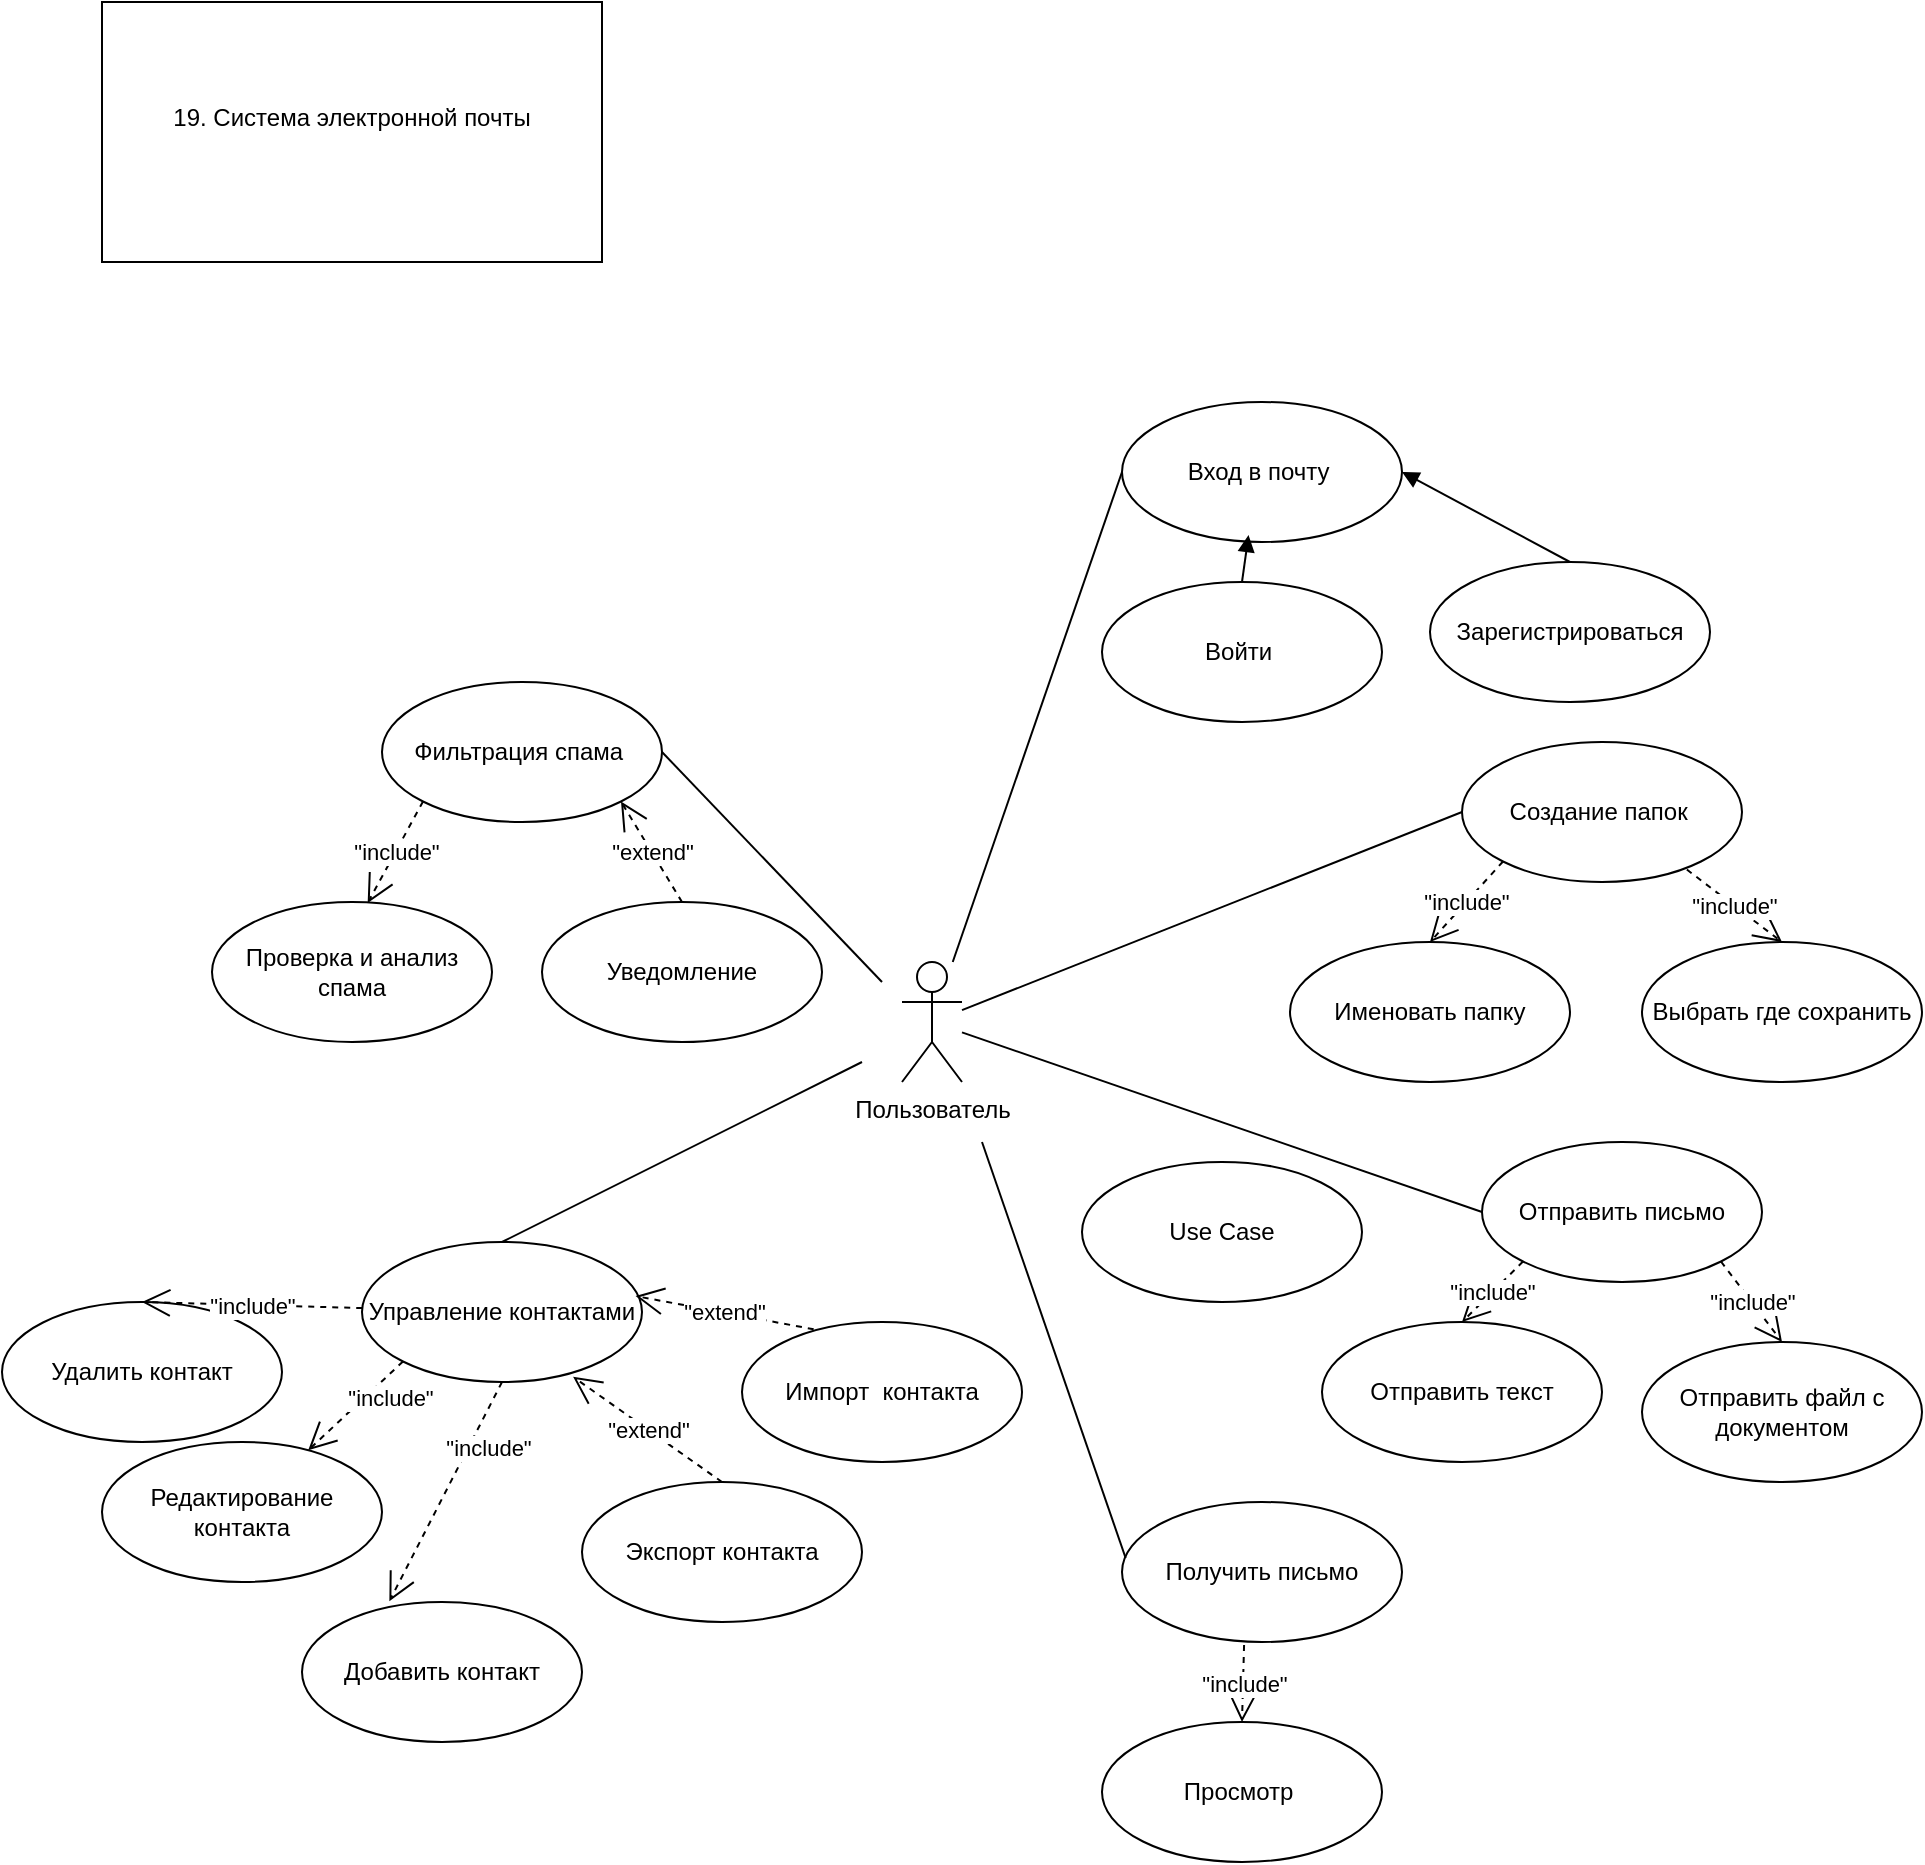 <mxfile version="24.7.17">
  <diagram id="F1PXj9JLkyc28KyTnMmw" name="Страница — 1">
    <mxGraphModel dx="1932" dy="1755" grid="1" gridSize="10" guides="1" tooltips="1" connect="1" arrows="1" fold="1" page="1" pageScale="1" pageWidth="827" pageHeight="1169" math="0" shadow="0">
      <root>
        <mxCell id="0" />
        <mxCell id="1" parent="0" />
        <mxCell id="Gx8ov3ut-1WUGGUcvixL-1" value="Вход в почту&amp;nbsp;" style="ellipse;whiteSpace=wrap;html=1;" parent="1" vertex="1">
          <mxGeometry x="190" y="30" width="140" height="70" as="geometry" />
        </mxCell>
        <mxCell id="Gx8ov3ut-1WUGGUcvixL-2" value="Пользователь" style="shape=umlActor;verticalLabelPosition=bottom;verticalAlign=top;html=1;outlineConnect=0;" parent="1" vertex="1">
          <mxGeometry x="80" y="310" width="30" height="60" as="geometry" />
        </mxCell>
        <mxCell id="Gx8ov3ut-1WUGGUcvixL-5" value="" style="endArrow=none;html=1;rounded=0;exitX=0;exitY=0.5;exitDx=0;exitDy=0;" parent="1" source="Gx8ov3ut-1WUGGUcvixL-1" target="Gx8ov3ut-1WUGGUcvixL-2" edge="1">
          <mxGeometry width="50" height="50" relative="1" as="geometry">
            <mxPoint x="390" y="250" as="sourcePoint" />
            <mxPoint x="440" y="200" as="targetPoint" />
          </mxGeometry>
        </mxCell>
        <mxCell id="Gx8ov3ut-1WUGGUcvixL-6" value="" style="endArrow=none;html=1;rounded=0;entryX=0;entryY=0.5;entryDx=0;entryDy=0;" parent="1" source="Gx8ov3ut-1WUGGUcvixL-2" target="35qopiL8yK1qIyyW-kb4-4" edge="1">
          <mxGeometry width="50" height="50" relative="1" as="geometry">
            <mxPoint x="400" y="110" as="sourcePoint" />
            <mxPoint x="340" y="245" as="targetPoint" />
          </mxGeometry>
        </mxCell>
        <mxCell id="35qopiL8yK1qIyyW-kb4-3" value="Получить письмо" style="ellipse;whiteSpace=wrap;html=1;" vertex="1" parent="1">
          <mxGeometry x="190" y="580" width="140" height="70" as="geometry" />
        </mxCell>
        <mxCell id="35qopiL8yK1qIyyW-kb4-4" value="Отправить письмо" style="ellipse;whiteSpace=wrap;html=1;" vertex="1" parent="1">
          <mxGeometry x="370" y="400" width="140" height="70" as="geometry" />
        </mxCell>
        <mxCell id="35qopiL8yK1qIyyW-kb4-7" value="Фильтрация спама&amp;nbsp;" style="ellipse;whiteSpace=wrap;html=1;" vertex="1" parent="1">
          <mxGeometry x="-180" y="170" width="140" height="70" as="geometry" />
        </mxCell>
        <mxCell id="35qopiL8yK1qIyyW-kb4-8" value="Создание папок&amp;nbsp;" style="ellipse;whiteSpace=wrap;html=1;" vertex="1" parent="1">
          <mxGeometry x="360" y="200" width="140" height="70" as="geometry" />
        </mxCell>
        <mxCell id="35qopiL8yK1qIyyW-kb4-9" value="Управление контактами" style="ellipse;whiteSpace=wrap;html=1;" vertex="1" parent="1">
          <mxGeometry x="-190" y="450" width="140" height="70" as="geometry" />
        </mxCell>
        <mxCell id="35qopiL8yK1qIyyW-kb4-10" value="Зарегистрироваться" style="ellipse;whiteSpace=wrap;html=1;" vertex="1" parent="1">
          <mxGeometry x="344" y="110" width="140" height="70" as="geometry" />
        </mxCell>
        <mxCell id="35qopiL8yK1qIyyW-kb4-11" value="Войти&amp;nbsp;" style="ellipse;whiteSpace=wrap;html=1;" vertex="1" parent="1">
          <mxGeometry x="180" y="120" width="140" height="70" as="geometry" />
        </mxCell>
        <mxCell id="35qopiL8yK1qIyyW-kb4-13" value="" style="html=1;verticalAlign=bottom;endArrow=block;curved=0;rounded=0;exitX=0.5;exitY=0;exitDx=0;exitDy=0;entryX=0.452;entryY=0.95;entryDx=0;entryDy=0;entryPerimeter=0;" edge="1" parent="1" source="35qopiL8yK1qIyyW-kb4-11" target="Gx8ov3ut-1WUGGUcvixL-1">
          <mxGeometry x="1" y="-296" width="80" relative="1" as="geometry">
            <mxPoint x="380" y="240" as="sourcePoint" />
            <mxPoint x="400" y="120" as="targetPoint" />
            <mxPoint x="79" y="-209" as="offset" />
          </mxGeometry>
        </mxCell>
        <mxCell id="35qopiL8yK1qIyyW-kb4-19" value="" style="html=1;verticalAlign=bottom;endArrow=block;curved=0;rounded=0;entryX=1;entryY=0.5;entryDx=0;entryDy=0;exitX=0.5;exitY=0;exitDx=0;exitDy=0;" edge="1" parent="1" source="35qopiL8yK1qIyyW-kb4-10" target="Gx8ov3ut-1WUGGUcvixL-1">
          <mxGeometry width="80" relative="1" as="geometry">
            <mxPoint x="390" y="280" as="sourcePoint" />
            <mxPoint x="470" y="280" as="targetPoint" />
          </mxGeometry>
        </mxCell>
        <mxCell id="35qopiL8yK1qIyyW-kb4-21" value="" style="endArrow=none;html=1;rounded=0;entryX=0;entryY=0.5;entryDx=0;entryDy=0;" edge="1" parent="1" source="Gx8ov3ut-1WUGGUcvixL-2" target="35qopiL8yK1qIyyW-kb4-8">
          <mxGeometry width="50" height="50" relative="1" as="geometry">
            <mxPoint x="400" y="410" as="sourcePoint" />
            <mxPoint x="450" y="360" as="targetPoint" />
          </mxGeometry>
        </mxCell>
        <mxCell id="35qopiL8yK1qIyyW-kb4-27" value="Именовать папку" style="ellipse;whiteSpace=wrap;html=1;" vertex="1" parent="1">
          <mxGeometry x="274" y="300" width="140" height="70" as="geometry" />
        </mxCell>
        <mxCell id="35qopiL8yK1qIyyW-kb4-28" value="&quot;include&quot;" style="endArrow=open;endSize=12;dashed=1;html=1;rounded=0;exitX=0;exitY=1;exitDx=0;exitDy=0;entryX=0.5;entryY=0;entryDx=0;entryDy=0;" edge="1" parent="1" source="35qopiL8yK1qIyyW-kb4-8" target="35qopiL8yK1qIyyW-kb4-27">
          <mxGeometry width="160" relative="1" as="geometry">
            <mxPoint x="330" y="220" as="sourcePoint" />
            <mxPoint x="490" y="220" as="targetPoint" />
          </mxGeometry>
        </mxCell>
        <mxCell id="35qopiL8yK1qIyyW-kb4-29" value="Выбрать где сохранить" style="ellipse;whiteSpace=wrap;html=1;" vertex="1" parent="1">
          <mxGeometry x="450" y="300" width="140" height="70" as="geometry" />
        </mxCell>
        <mxCell id="35qopiL8yK1qIyyW-kb4-30" value="&quot;include&quot;" style="endArrow=open;endSize=12;dashed=1;html=1;rounded=0;exitX=0.803;exitY=0.911;exitDx=0;exitDy=0;entryX=0.5;entryY=0;entryDx=0;entryDy=0;exitPerimeter=0;" edge="1" parent="1" source="35qopiL8yK1qIyyW-kb4-8" target="35qopiL8yK1qIyyW-kb4-29">
          <mxGeometry width="160" relative="1" as="geometry">
            <mxPoint x="351" y="300" as="sourcePoint" />
            <mxPoint x="310" y="350" as="targetPoint" />
          </mxGeometry>
        </mxCell>
        <mxCell id="35qopiL8yK1qIyyW-kb4-31" value="&lt;div&gt;19. Система электронной почты&lt;/div&gt;&lt;div&gt;&lt;br&gt;&lt;/div&gt;" style="html=1;whiteSpace=wrap;" vertex="1" parent="1">
          <mxGeometry x="-320" y="-170" width="250" height="130" as="geometry" />
        </mxCell>
        <mxCell id="35qopiL8yK1qIyyW-kb4-32" value="&quot;include&quot;" style="endArrow=open;endSize=12;dashed=1;html=1;rounded=0;exitX=0;exitY=1;exitDx=0;exitDy=0;" edge="1" parent="1" source="35qopiL8yK1qIyyW-kb4-33">
          <mxGeometry width="160" relative="1" as="geometry">
            <mxPoint x="381" y="290" as="sourcePoint" />
            <mxPoint x="330" y="530" as="targetPoint" />
            <Array as="points" />
          </mxGeometry>
        </mxCell>
        <mxCell id="35qopiL8yK1qIyyW-kb4-33" value="Отправить текст" style="ellipse;whiteSpace=wrap;html=1;" vertex="1" parent="1">
          <mxGeometry x="290" y="490" width="140" height="70" as="geometry" />
        </mxCell>
        <mxCell id="35qopiL8yK1qIyyW-kb4-35" value="Отправить файл с документом" style="ellipse;whiteSpace=wrap;html=1;" vertex="1" parent="1">
          <mxGeometry x="450" y="500" width="140" height="70" as="geometry" />
        </mxCell>
        <mxCell id="35qopiL8yK1qIyyW-kb4-36" value="&quot;include&quot;" style="endArrow=open;endSize=12;dashed=1;html=1;rounded=0;exitX=0;exitY=1;exitDx=0;exitDy=0;entryX=0.5;entryY=0;entryDx=0;entryDy=0;" edge="1" parent="1" source="35qopiL8yK1qIyyW-kb4-4" target="35qopiL8yK1qIyyW-kb4-33">
          <mxGeometry width="160" relative="1" as="geometry">
            <mxPoint x="381" y="290" as="sourcePoint" />
            <mxPoint x="330" y="330" as="targetPoint" />
          </mxGeometry>
        </mxCell>
        <mxCell id="35qopiL8yK1qIyyW-kb4-37" value="&quot;include&quot;" style="endArrow=open;endSize=12;dashed=1;html=1;rounded=0;exitX=1;exitY=1;exitDx=0;exitDy=0;entryX=0.5;entryY=0;entryDx=0;entryDy=0;" edge="1" parent="1" source="35qopiL8yK1qIyyW-kb4-4" target="35qopiL8yK1qIyyW-kb4-35">
          <mxGeometry width="160" relative="1" as="geometry">
            <mxPoint x="375" y="490" as="sourcePoint" />
            <mxPoint x="340" y="530" as="targetPoint" />
          </mxGeometry>
        </mxCell>
        <mxCell id="35qopiL8yK1qIyyW-kb4-38" value="" style="endArrow=none;html=1;rounded=0;entryX=0.013;entryY=0.4;entryDx=0;entryDy=0;entryPerimeter=0;" edge="1" parent="1" target="35qopiL8yK1qIyyW-kb4-3">
          <mxGeometry width="50" height="50" relative="1" as="geometry">
            <mxPoint x="120" y="400" as="sourcePoint" />
            <mxPoint x="380" y="400" as="targetPoint" />
          </mxGeometry>
        </mxCell>
        <mxCell id="35qopiL8yK1qIyyW-kb4-39" value="&quot;include&quot;" style="endArrow=open;endSize=12;dashed=1;html=1;rounded=0;exitX=0.436;exitY=1.022;exitDx=0;exitDy=0;entryX=0.5;entryY=0;entryDx=0;entryDy=0;exitPerimeter=0;" edge="1" parent="1" source="35qopiL8yK1qIyyW-kb4-3" target="35qopiL8yK1qIyyW-kb4-40">
          <mxGeometry width="160" relative="1" as="geometry">
            <mxPoint x="401" y="470" as="sourcePoint" />
            <mxPoint x="138" y="701" as="targetPoint" />
          </mxGeometry>
        </mxCell>
        <mxCell id="35qopiL8yK1qIyyW-kb4-40" value="Просмотр&amp;nbsp;" style="ellipse;whiteSpace=wrap;html=1;" vertex="1" parent="1">
          <mxGeometry x="180" y="690" width="140" height="70" as="geometry" />
        </mxCell>
        <mxCell id="35qopiL8yK1qIyyW-kb4-42" value="" style="endArrow=none;html=1;rounded=0;entryX=1;entryY=0.5;entryDx=0;entryDy=0;" edge="1" parent="1" target="35qopiL8yK1qIyyW-kb4-7">
          <mxGeometry width="50" height="50" relative="1" as="geometry">
            <mxPoint x="70" y="320" as="sourcePoint" />
            <mxPoint x="320" y="410" as="targetPoint" />
          </mxGeometry>
        </mxCell>
        <mxCell id="35qopiL8yK1qIyyW-kb4-43" value="&quot;include&quot;" style="endArrow=open;endSize=12;dashed=1;html=1;rounded=0;exitX=0;exitY=1;exitDx=0;exitDy=0;entryX=0.556;entryY=0.007;entryDx=0;entryDy=0;entryPerimeter=0;" edge="1" parent="1" source="35qopiL8yK1qIyyW-kb4-7" target="35qopiL8yK1qIyyW-kb4-44">
          <mxGeometry width="160" relative="1" as="geometry">
            <mxPoint x="391" y="270" as="sourcePoint" />
            <mxPoint x="-190" y="330" as="targetPoint" />
          </mxGeometry>
        </mxCell>
        <mxCell id="35qopiL8yK1qIyyW-kb4-44" value="Проверка и анализ спама" style="ellipse;whiteSpace=wrap;html=1;" vertex="1" parent="1">
          <mxGeometry x="-265" y="280" width="140" height="70" as="geometry" />
        </mxCell>
        <mxCell id="35qopiL8yK1qIyyW-kb4-45" value="Уведомление" style="ellipse;whiteSpace=wrap;html=1;" vertex="1" parent="1">
          <mxGeometry x="-100" y="280" width="140" height="70" as="geometry" />
        </mxCell>
        <mxCell id="35qopiL8yK1qIyyW-kb4-46" value="&quot;extend&quot;" style="endArrow=open;endSize=12;dashed=1;html=1;rounded=0;exitX=0.5;exitY=0;exitDx=0;exitDy=0;entryX=1;entryY=1;entryDx=0;entryDy=0;" edge="1" parent="1" source="35qopiL8yK1qIyyW-kb4-45" target="35qopiL8yK1qIyyW-kb4-7">
          <mxGeometry width="160" relative="1" as="geometry">
            <mxPoint x="-139" y="290" as="sourcePoint" />
            <mxPoint x="-177" y="340" as="targetPoint" />
          </mxGeometry>
        </mxCell>
        <mxCell id="35qopiL8yK1qIyyW-kb4-47" value="" style="endArrow=none;html=1;rounded=0;exitX=0.5;exitY=0;exitDx=0;exitDy=0;" edge="1" parent="1" source="35qopiL8yK1qIyyW-kb4-9">
          <mxGeometry width="50" height="50" relative="1" as="geometry">
            <mxPoint x="270" y="460" as="sourcePoint" />
            <mxPoint x="60" y="360" as="targetPoint" />
          </mxGeometry>
        </mxCell>
        <mxCell id="35qopiL8yK1qIyyW-kb4-48" value="Удалить контакт" style="ellipse;whiteSpace=wrap;html=1;" vertex="1" parent="1">
          <mxGeometry x="-370" y="480" width="140" height="70" as="geometry" />
        </mxCell>
        <mxCell id="35qopiL8yK1qIyyW-kb4-50" value="&quot;include&quot;" style="endArrow=open;endSize=12;dashed=1;html=1;rounded=0;entryX=0.5;entryY=0;entryDx=0;entryDy=0;" edge="1" parent="1" source="35qopiL8yK1qIyyW-kb4-9" target="35qopiL8yK1qIyyW-kb4-48">
          <mxGeometry width="160" relative="1" as="geometry">
            <mxPoint x="-149" y="240" as="sourcePoint" />
            <mxPoint x="-177" y="290" as="targetPoint" />
          </mxGeometry>
        </mxCell>
        <mxCell id="35qopiL8yK1qIyyW-kb4-51" value="Редактирование контакта" style="ellipse;whiteSpace=wrap;html=1;" vertex="1" parent="1">
          <mxGeometry x="-320" y="550" width="140" height="70" as="geometry" />
        </mxCell>
        <mxCell id="35qopiL8yK1qIyyW-kb4-52" value="&quot;include&quot;" style="endArrow=open;endSize=12;dashed=1;html=1;rounded=0;exitX=0;exitY=1;exitDx=0;exitDy=0;" edge="1" parent="1" source="35qopiL8yK1qIyyW-kb4-9" target="35qopiL8yK1qIyyW-kb4-51">
          <mxGeometry x="-0.475" y="9" width="160" relative="1" as="geometry">
            <mxPoint x="-159" y="520" as="sourcePoint" />
            <mxPoint x="-260" y="560" as="targetPoint" />
            <mxPoint as="offset" />
          </mxGeometry>
        </mxCell>
        <mxCell id="35qopiL8yK1qIyyW-kb4-53" value="Добавить контакт" style="ellipse;whiteSpace=wrap;html=1;" vertex="1" parent="1">
          <mxGeometry x="-220" y="630" width="140" height="70" as="geometry" />
        </mxCell>
        <mxCell id="35qopiL8yK1qIyyW-kb4-54" value="&quot;include&quot;" style="endArrow=open;endSize=12;dashed=1;html=1;rounded=0;exitX=0.5;exitY=1;exitDx=0;exitDy=0;entryX=0.312;entryY=-0.005;entryDx=0;entryDy=0;entryPerimeter=0;" edge="1" parent="1" source="35qopiL8yK1qIyyW-kb4-9" target="35qopiL8yK1qIyyW-kb4-53">
          <mxGeometry x="-0.475" y="9" width="160" relative="1" as="geometry">
            <mxPoint x="-159" y="520" as="sourcePoint" />
            <mxPoint x="-192" y="581" as="targetPoint" />
            <mxPoint as="offset" />
          </mxGeometry>
        </mxCell>
        <mxCell id="35qopiL8yK1qIyyW-kb4-56" value="Use Case" style="ellipse;whiteSpace=wrap;html=1;" vertex="1" parent="1">
          <mxGeometry x="170" y="410" width="140" height="70" as="geometry" />
        </mxCell>
        <mxCell id="35qopiL8yK1qIyyW-kb4-57" value="Экспорт контакта" style="ellipse;whiteSpace=wrap;html=1;" vertex="1" parent="1">
          <mxGeometry x="-80" y="570" width="140" height="70" as="geometry" />
        </mxCell>
        <mxCell id="35qopiL8yK1qIyyW-kb4-58" value="&quot;extend&quot;" style="endArrow=open;endSize=12;dashed=1;html=1;rounded=0;exitX=0.5;exitY=0;exitDx=0;exitDy=0;entryX=0.754;entryY=0.963;entryDx=0;entryDy=0;entryPerimeter=0;" edge="1" parent="1" source="35qopiL8yK1qIyyW-kb4-57" target="35qopiL8yK1qIyyW-kb4-9">
          <mxGeometry width="160" relative="1" as="geometry">
            <mxPoint x="-20" y="290" as="sourcePoint" />
            <mxPoint x="-51" y="240" as="targetPoint" />
          </mxGeometry>
        </mxCell>
        <mxCell id="35qopiL8yK1qIyyW-kb4-59" value="Импорт&amp;nbsp; контакта" style="ellipse;whiteSpace=wrap;html=1;" vertex="1" parent="1">
          <mxGeometry y="490" width="140" height="70" as="geometry" />
        </mxCell>
        <mxCell id="35qopiL8yK1qIyyW-kb4-60" value="&quot;extend&quot;" style="endArrow=open;endSize=12;dashed=1;html=1;rounded=0;entryX=0.977;entryY=0.386;entryDx=0;entryDy=0;entryPerimeter=0;exitX=0.256;exitY=0.052;exitDx=0;exitDy=0;exitPerimeter=0;" edge="1" parent="1" source="35qopiL8yK1qIyyW-kb4-59" target="35qopiL8yK1qIyyW-kb4-9">
          <mxGeometry width="160" relative="1" as="geometry">
            <mxPoint x="60" y="470" as="sourcePoint" />
            <mxPoint x="-74" y="527" as="targetPoint" />
          </mxGeometry>
        </mxCell>
      </root>
    </mxGraphModel>
  </diagram>
</mxfile>
